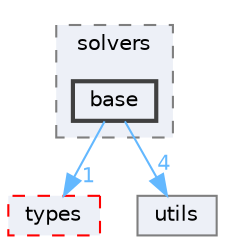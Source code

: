 digraph "base"
{
 // LATEX_PDF_SIZE
  bgcolor="transparent";
  edge [fontname=Helvetica,fontsize=10,labelfontname=Helvetica,labelfontsize=10];
  node [fontname=Helvetica,fontsize=10,shape=box,height=0.2,width=0.4];
  compound=true
  subgraph clusterdir_949292de90bec6ca0ef87cb838b26113 {
    graph [ bgcolor="#edf0f7", pencolor="grey50", label="solvers", fontname=Helvetica,fontsize=10 style="filled,dashed", URL="dir_949292de90bec6ca0ef87cb838b26113.html",tooltip=""]
  dir_6aece8b0ac0cfc4ca2933706f09f70a1 [label="base", fillcolor="#edf0f7", color="grey25", style="filled,bold", URL="dir_6aece8b0ac0cfc4ca2933706f09f70a1.html",tooltip=""];
  }
  dir_0ad255a918b7fba820a1ddafed6fa637 [label="types", fillcolor="#edf0f7", color="red", style="filled,dashed", URL="dir_0ad255a918b7fba820a1ddafed6fa637.html",tooltip=""];
  dir_821002d4f10779a80d4fb17bc32f21f1 [label="utils", fillcolor="#edf0f7", color="grey50", style="filled", URL="dir_821002d4f10779a80d4fb17bc32f21f1.html",tooltip=""];
  dir_6aece8b0ac0cfc4ca2933706f09f70a1->dir_0ad255a918b7fba820a1ddafed6fa637 [headlabel="1", labeldistance=1.5 headhref="dir_000000_000009.html" href="dir_000000_000009.html" color="steelblue1" fontcolor="steelblue1"];
  dir_6aece8b0ac0cfc4ca2933706f09f70a1->dir_821002d4f10779a80d4fb17bc32f21f1 [headlabel="4", labeldistance=1.5 headhref="dir_000000_000010.html" href="dir_000000_000010.html" color="steelblue1" fontcolor="steelblue1"];
}
